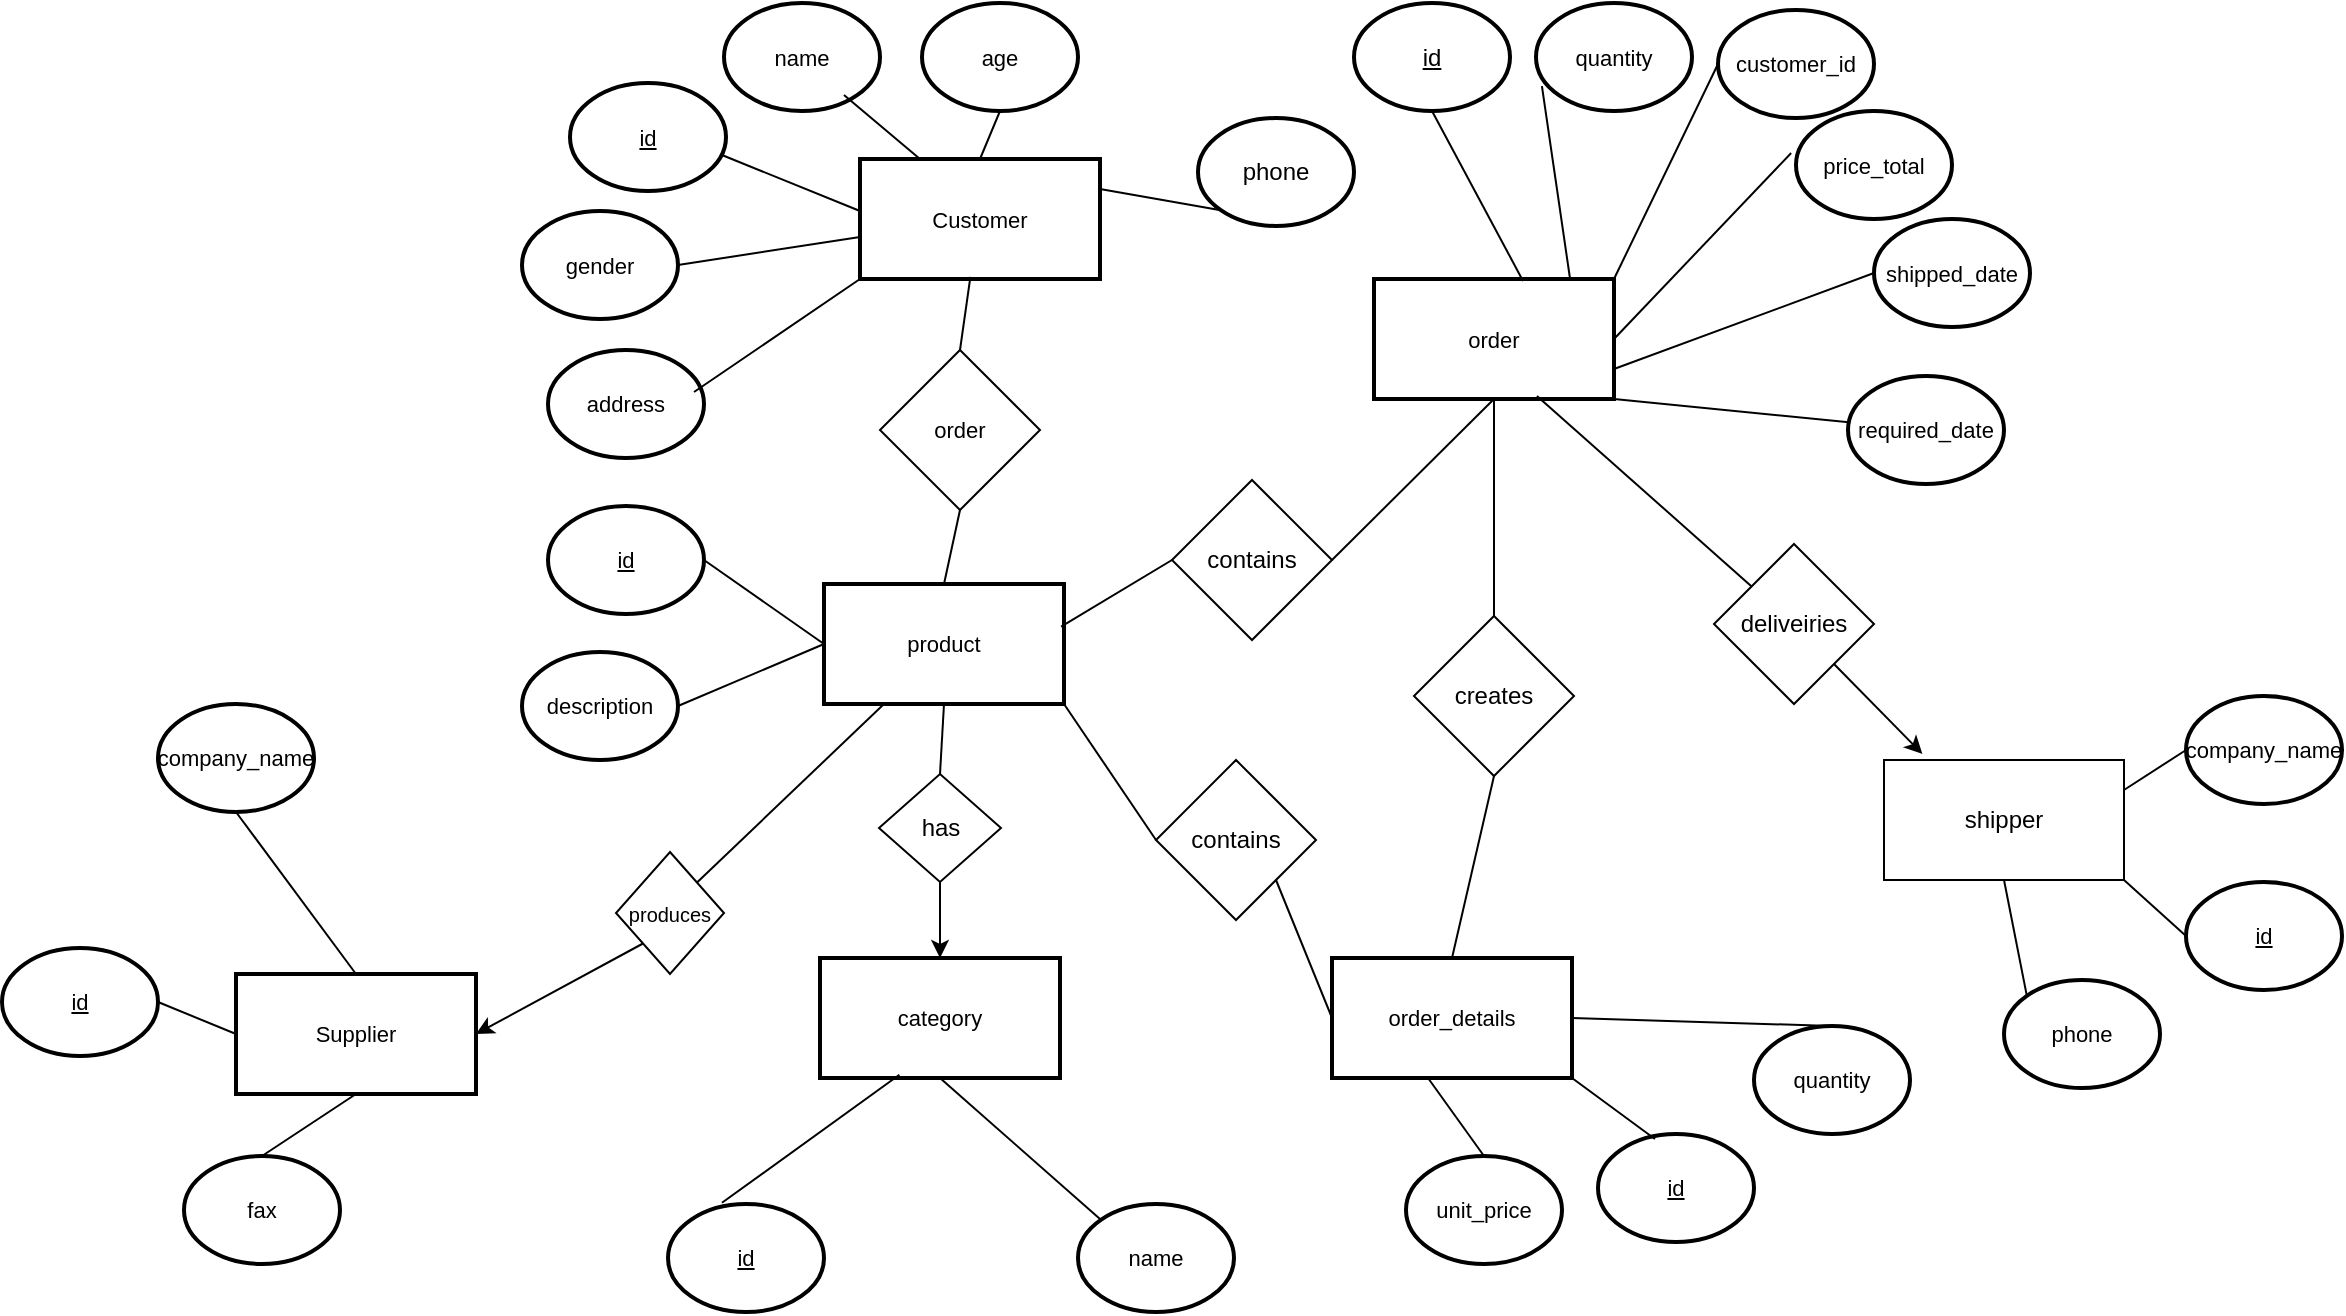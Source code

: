 <mxfile version="26.0.16">
  <diagram id="R2lEEEUBdFMjLlhIrx00" name="Page-1">
    <mxGraphModel dx="2515" dy="786" grid="1" gridSize="13" guides="1" tooltips="1" connect="1" arrows="1" fold="1" page="1" pageScale="1" pageWidth="850" pageHeight="1100" math="0" shadow="0" extFonts="Permanent Marker^https://fonts.googleapis.com/css?family=Permanent+Marker">
      <root>
        <mxCell id="0" />
        <mxCell id="1" parent="0" />
        <mxCell id="cmOm1PKUMlEA9yqi15UK-2" value="Customer" style="rounded=0;whiteSpace=wrap;html=1;strokeWidth=2;fontSize=11;" parent="1" vertex="1">
          <mxGeometry x="325" y="281.5" width="120" height="60" as="geometry" />
        </mxCell>
        <mxCell id="cmOm1PKUMlEA9yqi15UK-5" value="age" style="ellipse;whiteSpace=wrap;html=1;strokeWidth=2;perimeterSpacing=0;fontSize=11;" parent="1" vertex="1">
          <mxGeometry x="356" y="203.5" width="78" height="54" as="geometry" />
        </mxCell>
        <mxCell id="cmOm1PKUMlEA9yqi15UK-7" value="&lt;u&gt;id&lt;/u&gt;" style="ellipse;whiteSpace=wrap;html=1;strokeWidth=2;perimeterSpacing=0;fontSize=11;" parent="1" vertex="1">
          <mxGeometry x="180" y="243.5" width="78" height="54" as="geometry" />
        </mxCell>
        <mxCell id="cmOm1PKUMlEA9yqi15UK-8" value="name" style="ellipse;whiteSpace=wrap;html=1;strokeWidth=2;perimeterSpacing=0;fontSize=11;" parent="1" vertex="1">
          <mxGeometry x="257" y="203.5" width="78" height="54" as="geometry" />
        </mxCell>
        <mxCell id="cmOm1PKUMlEA9yqi15UK-9" value="gender" style="ellipse;whiteSpace=wrap;html=1;strokeWidth=2;perimeterSpacing=0;fontSize=11;" parent="1" vertex="1">
          <mxGeometry x="156" y="307.5" width="78" height="54" as="geometry" />
        </mxCell>
        <mxCell id="cmOm1PKUMlEA9yqi15UK-10" value="phone" style="ellipse;whiteSpace=wrap;html=1;strokeWidth=2;perimeterSpacing=0;" parent="1" vertex="1">
          <mxGeometry x="494" y="261" width="78" height="54" as="geometry" />
        </mxCell>
        <mxCell id="cmOm1PKUMlEA9yqi15UK-11" value="address" style="ellipse;whiteSpace=wrap;html=1;strokeWidth=2;perimeterSpacing=0;fontSize=11;" parent="1" vertex="1">
          <mxGeometry x="169" y="377" width="78" height="54" as="geometry" />
        </mxCell>
        <mxCell id="cmOm1PKUMlEA9yqi15UK-13" value="" style="endArrow=none;html=1;rounded=0;exitX=0.936;exitY=0.389;exitDx=0;exitDy=0;entryX=0;entryY=1;entryDx=0;entryDy=0;fontSize=11;exitPerimeter=0;" parent="1" source="cmOm1PKUMlEA9yqi15UK-11" target="cmOm1PKUMlEA9yqi15UK-2" edge="1">
          <mxGeometry width="50" height="50" relative="1" as="geometry">
            <mxPoint x="228" y="370.5" as="sourcePoint" />
            <mxPoint x="466" y="255.5" as="targetPoint" />
          </mxGeometry>
        </mxCell>
        <mxCell id="cmOm1PKUMlEA9yqi15UK-14" value="" style="endArrow=none;html=1;rounded=0;exitX=0.974;exitY=0.667;exitDx=0;exitDy=0;exitPerimeter=0;fontSize=11;" parent="1" source="cmOm1PKUMlEA9yqi15UK-7" edge="1">
          <mxGeometry width="50" height="50" relative="1" as="geometry">
            <mxPoint x="195" y="398.5" as="sourcePoint" />
            <mxPoint x="325" y="307.5" as="targetPoint" />
          </mxGeometry>
        </mxCell>
        <mxCell id="cmOm1PKUMlEA9yqi15UK-15" value="" style="endArrow=none;html=1;rounded=0;exitX=0.769;exitY=0.852;exitDx=0;exitDy=0;exitPerimeter=0;entryX=0.25;entryY=0;entryDx=0;entryDy=0;fontSize=11;" parent="1" source="cmOm1PKUMlEA9yqi15UK-8" target="cmOm1PKUMlEA9yqi15UK-2" edge="1">
          <mxGeometry width="50" height="50" relative="1" as="geometry">
            <mxPoint x="232" y="276.5" as="sourcePoint" />
            <mxPoint x="338" y="320.5" as="targetPoint" />
          </mxGeometry>
        </mxCell>
        <mxCell id="cmOm1PKUMlEA9yqi15UK-16" value="" style="endArrow=none;html=1;rounded=0;exitX=0.5;exitY=1;exitDx=0;exitDy=0;entryX=0.5;entryY=0;entryDx=0;entryDy=0;fontSize=11;" parent="1" source="cmOm1PKUMlEA9yqi15UK-5" target="cmOm1PKUMlEA9yqi15UK-2" edge="1">
          <mxGeometry width="50" height="50" relative="1" as="geometry">
            <mxPoint x="245" y="289.5" as="sourcePoint" />
            <mxPoint x="351" y="333.5" as="targetPoint" />
          </mxGeometry>
        </mxCell>
        <mxCell id="cmOm1PKUMlEA9yqi15UK-17" value="" style="endArrow=none;html=1;rounded=0;exitX=0;exitY=1;exitDx=0;exitDy=0;entryX=1;entryY=0.25;entryDx=0;entryDy=0;fontSize=11;" parent="1" source="cmOm1PKUMlEA9yqi15UK-10" target="cmOm1PKUMlEA9yqi15UK-2" edge="1">
          <mxGeometry width="50" height="50" relative="1" as="geometry">
            <mxPoint x="258" y="302.5" as="sourcePoint" />
            <mxPoint x="364" y="346.5" as="targetPoint" />
          </mxGeometry>
        </mxCell>
        <mxCell id="cmOm1PKUMlEA9yqi15UK-18" value="" style="endArrow=none;html=1;rounded=0;exitX=1;exitY=0.5;exitDx=0;exitDy=0;fontSize=11;" parent="1" source="cmOm1PKUMlEA9yqi15UK-9" edge="1">
          <mxGeometry width="50" height="50" relative="1" as="geometry">
            <mxPoint x="271" y="315.5" as="sourcePoint" />
            <mxPoint x="325" y="320.5" as="targetPoint" />
          </mxGeometry>
        </mxCell>
        <mxCell id="cmOm1PKUMlEA9yqi15UK-19" value="product" style="rounded=0;whiteSpace=wrap;html=1;strokeWidth=2;fontSize=11;" parent="1" vertex="1">
          <mxGeometry x="307" y="494" width="120" height="60" as="geometry" />
        </mxCell>
        <mxCell id="cmOm1PKUMlEA9yqi15UK-46" value="&lt;u&gt;id&lt;/u&gt;" style="ellipse;whiteSpace=wrap;html=1;strokeWidth=2;perimeterSpacing=0;fontSize=11;" parent="1" vertex="1">
          <mxGeometry x="169" y="455" width="78" height="54" as="geometry" />
        </mxCell>
        <mxCell id="cmOm1PKUMlEA9yqi15UK-47" value="description" style="ellipse;whiteSpace=wrap;html=1;strokeWidth=2;perimeterSpacing=0;fontSize=11;" parent="1" vertex="1">
          <mxGeometry x="156" y="528" width="78" height="54" as="geometry" />
        </mxCell>
        <mxCell id="cmOm1PKUMlEA9yqi15UK-61" value="order" style="rhombus;whiteSpace=wrap;html=1;fontSize=11;" parent="1" vertex="1">
          <mxGeometry x="335" y="377" width="80" height="80" as="geometry" />
        </mxCell>
        <mxCell id="cmOm1PKUMlEA9yqi15UK-62" value="" style="endArrow=none;html=1;rounded=0;entryX=0.46;entryY=0.983;entryDx=0;entryDy=0;entryPerimeter=0;exitX=0.5;exitY=0;exitDx=0;exitDy=0;fontSize=11;" parent="1" source="cmOm1PKUMlEA9yqi15UK-61" target="cmOm1PKUMlEA9yqi15UK-2" edge="1">
          <mxGeometry width="50" height="50" relative="1" as="geometry">
            <mxPoint x="328" y="372.5" as="sourcePoint" />
            <mxPoint x="323" y="411.5" as="targetPoint" />
          </mxGeometry>
        </mxCell>
        <mxCell id="cmOm1PKUMlEA9yqi15UK-63" value="" style="endArrow=none;html=1;rounded=0;entryX=0.5;entryY=1;entryDx=0;entryDy=0;exitX=0.5;exitY=0;exitDx=0;exitDy=0;fontSize=11;" parent="1" source="cmOm1PKUMlEA9yqi15UK-19" target="cmOm1PKUMlEA9yqi15UK-61" edge="1">
          <mxGeometry width="50" height="50" relative="1" as="geometry">
            <mxPoint x="312" y="479" as="sourcePoint" />
            <mxPoint x="362" y="429" as="targetPoint" />
          </mxGeometry>
        </mxCell>
        <mxCell id="cmOm1PKUMlEA9yqi15UK-68" value="" style="endArrow=none;html=1;rounded=0;exitX=1;exitY=0.5;exitDx=0;exitDy=0;entryX=0;entryY=0.5;entryDx=0;entryDy=0;fontSize=11;" parent="1" source="cmOm1PKUMlEA9yqi15UK-46" target="cmOm1PKUMlEA9yqi15UK-19" edge="1">
          <mxGeometry width="50" height="50" relative="1" as="geometry">
            <mxPoint x="403" y="635" as="sourcePoint" />
            <mxPoint x="453" y="585" as="targetPoint" />
          </mxGeometry>
        </mxCell>
        <mxCell id="cmOm1PKUMlEA9yqi15UK-69" value="" style="endArrow=none;html=1;rounded=0;exitX=0;exitY=0.5;exitDx=0;exitDy=0;entryX=1;entryY=0.5;entryDx=0;entryDy=0;fontSize=11;" parent="1" source="cmOm1PKUMlEA9yqi15UK-19" target="cmOm1PKUMlEA9yqi15UK-47" edge="1">
          <mxGeometry width="50" height="50" relative="1" as="geometry">
            <mxPoint x="176" y="830" as="sourcePoint" />
            <mxPoint x="196" y="788" as="targetPoint" />
          </mxGeometry>
        </mxCell>
        <mxCell id="cmOm1PKUMlEA9yqi15UK-72" value="category" style="rounded=0;whiteSpace=wrap;html=1;strokeWidth=2;fontSize=11;" parent="1" vertex="1">
          <mxGeometry x="305" y="681" width="120" height="60" as="geometry" />
        </mxCell>
        <mxCell id="cmOm1PKUMlEA9yqi15UK-73" value="has" style="rhombus;whiteSpace=wrap;html=1;direction=south;" parent="1" vertex="1">
          <mxGeometry x="334.5" y="589" width="61" height="54" as="geometry" />
        </mxCell>
        <mxCell id="cmOm1PKUMlEA9yqi15UK-79" value="order" style="rounded=0;whiteSpace=wrap;html=1;strokeWidth=2;fontSize=11;" parent="1" vertex="1">
          <mxGeometry x="582" y="341.5" width="120" height="60" as="geometry" />
        </mxCell>
        <mxCell id="cmOm1PKUMlEA9yqi15UK-80" value="contains" style="rhombus;whiteSpace=wrap;html=1;" parent="1" vertex="1">
          <mxGeometry x="481" y="442" width="80" height="80" as="geometry" />
        </mxCell>
        <mxCell id="cmOm1PKUMlEA9yqi15UK-81" value="" style="endArrow=none;html=1;rounded=0;entryX=0.5;entryY=1;entryDx=0;entryDy=0;exitX=1;exitY=0.5;exitDx=0;exitDy=0;" parent="1" source="cmOm1PKUMlEA9yqi15UK-80" target="cmOm1PKUMlEA9yqi15UK-79" edge="1">
          <mxGeometry width="50" height="50" relative="1" as="geometry">
            <mxPoint x="637" y="557" as="sourcePoint" />
            <mxPoint x="687" y="507" as="targetPoint" />
          </mxGeometry>
        </mxCell>
        <mxCell id="cmOm1PKUMlEA9yqi15UK-82" value="" style="endArrow=none;html=1;rounded=0;exitX=0;exitY=0.5;exitDx=0;exitDy=0;entryX=0.988;entryY=0.355;entryDx=0;entryDy=0;entryPerimeter=0;" parent="1" source="cmOm1PKUMlEA9yqi15UK-80" target="cmOm1PKUMlEA9yqi15UK-19" edge="1">
          <mxGeometry width="50" height="50" relative="1" as="geometry">
            <mxPoint x="637" y="557" as="sourcePoint" />
            <mxPoint x="687" y="507" as="targetPoint" />
          </mxGeometry>
        </mxCell>
        <mxCell id="cmOm1PKUMlEA9yqi15UK-89" value="customer_id" style="ellipse;whiteSpace=wrap;html=1;strokeWidth=2;perimeterSpacing=0;fontSize=11;" parent="1" vertex="1">
          <mxGeometry x="754" y="207" width="78" height="54" as="geometry" />
        </mxCell>
        <mxCell id="cmOm1PKUMlEA9yqi15UK-90" value="price_total" style="ellipse;whiteSpace=wrap;html=1;strokeWidth=2;perimeterSpacing=0;fontSize=11;" parent="1" vertex="1">
          <mxGeometry x="793" y="257.5" width="78" height="54" as="geometry" />
        </mxCell>
        <mxCell id="cmOm1PKUMlEA9yqi15UK-92" value="" style="endArrow=none;html=1;rounded=0;exitX=1;exitY=0;exitDx=0;exitDy=0;entryX=0;entryY=0.5;entryDx=0;entryDy=0;" parent="1" source="cmOm1PKUMlEA9yqi15UK-79" target="cmOm1PKUMlEA9yqi15UK-89" edge="1">
          <mxGeometry width="50" height="50" relative="1" as="geometry">
            <mxPoint x="631" y="385" as="sourcePoint" />
            <mxPoint x="850" y="427" as="targetPoint" />
          </mxGeometry>
        </mxCell>
        <mxCell id="cmOm1PKUMlEA9yqi15UK-93" value="" style="endArrow=none;html=1;rounded=0;entryX=-0.031;entryY=0.389;entryDx=0;entryDy=0;entryPerimeter=0;exitX=1;exitY=0.5;exitDx=0;exitDy=0;" parent="1" source="cmOm1PKUMlEA9yqi15UK-79" target="cmOm1PKUMlEA9yqi15UK-90" edge="1">
          <mxGeometry width="50" height="50" relative="1" as="geometry">
            <mxPoint x="744" y="434" as="sourcePoint" />
            <mxPoint x="793" y="398" as="targetPoint" />
          </mxGeometry>
        </mxCell>
        <mxCell id="cmOm1PKUMlEA9yqi15UK-96" value="name" style="ellipse;whiteSpace=wrap;html=1;strokeWidth=2;perimeterSpacing=0;fontSize=11;" parent="1" vertex="1">
          <mxGeometry x="434" y="804" width="78" height="54" as="geometry" />
        </mxCell>
        <mxCell id="cmOm1PKUMlEA9yqi15UK-97" value="" style="endArrow=none;html=1;rounded=0;exitX=0;exitY=0;exitDx=0;exitDy=0;entryX=0.5;entryY=1;entryDx=0;entryDy=0;fontSize=11;" parent="1" source="cmOm1PKUMlEA9yqi15UK-96" target="cmOm1PKUMlEA9yqi15UK-72" edge="1">
          <mxGeometry width="50" height="50" relative="1" as="geometry">
            <mxPoint x="234" y="819" as="sourcePoint" />
            <mxPoint x="250" y="793" as="targetPoint" />
          </mxGeometry>
        </mxCell>
        <mxCell id="7yCO4wkSxaS4StRICMl2-3" value="&lt;u&gt;id&lt;/u&gt;" style="ellipse;whiteSpace=wrap;html=1;strokeWidth=2;perimeterSpacing=0;fontSize=11;" parent="1" vertex="1">
          <mxGeometry x="229" y="804" width="78" height="54" as="geometry" />
        </mxCell>
        <mxCell id="7yCO4wkSxaS4StRICMl2-6" value="" style="endArrow=none;html=1;rounded=0;exitX=0.346;exitY=-0.011;exitDx=0;exitDy=0;entryX=0.331;entryY=0.973;entryDx=0;entryDy=0;fontSize=11;entryPerimeter=0;exitPerimeter=0;" parent="1" source="7yCO4wkSxaS4StRICMl2-3" target="cmOm1PKUMlEA9yqi15UK-72" edge="1">
          <mxGeometry width="50" height="50" relative="1" as="geometry">
            <mxPoint x="349" y="832" as="sourcePoint" />
            <mxPoint x="263" y="806" as="targetPoint" />
          </mxGeometry>
        </mxCell>
        <mxCell id="7yCO4wkSxaS4StRICMl2-7" value="&lt;u&gt;id&lt;/u&gt;" style="ellipse;whiteSpace=wrap;html=1;strokeWidth=2;perimeterSpacing=0;" parent="1" vertex="1">
          <mxGeometry x="572" y="203.5" width="78" height="54" as="geometry" />
        </mxCell>
        <mxCell id="7yCO4wkSxaS4StRICMl2-8" value="" style="endArrow=none;html=1;rounded=0;entryX=0.5;entryY=1;entryDx=0;entryDy=0;exitX=0.621;exitY=0.016;exitDx=0;exitDy=0;exitPerimeter=0;" parent="1" source="cmOm1PKUMlEA9yqi15UK-79" target="7yCO4wkSxaS4StRICMl2-7" edge="1">
          <mxGeometry width="50" height="50" relative="1" as="geometry">
            <mxPoint x="744" y="434" as="sourcePoint" />
            <mxPoint x="793" y="398" as="targetPoint" />
          </mxGeometry>
        </mxCell>
        <mxCell id="fqGoL595c19xHA2UXv6J-1" value="Supplier" style="rounded=0;whiteSpace=wrap;html=1;strokeWidth=2;fontSize=11;" parent="1" vertex="1">
          <mxGeometry x="13" y="689" width="120" height="60" as="geometry" />
        </mxCell>
        <mxCell id="fqGoL595c19xHA2UXv6J-2" value="company_name" style="ellipse;whiteSpace=wrap;html=1;strokeWidth=2;perimeterSpacing=0;fontSize=11;" parent="1" vertex="1">
          <mxGeometry x="-26" y="554" width="78" height="54" as="geometry" />
        </mxCell>
        <mxCell id="fqGoL595c19xHA2UXv6J-3" value="fax" style="ellipse;whiteSpace=wrap;html=1;strokeWidth=2;perimeterSpacing=0;fontSize=11;" parent="1" vertex="1">
          <mxGeometry x="-13" y="780" width="78" height="54" as="geometry" />
        </mxCell>
        <mxCell id="fqGoL595c19xHA2UXv6J-5" value="" style="endArrow=none;html=1;rounded=0;entryX=0.5;entryY=1;entryDx=0;entryDy=0;exitX=0.5;exitY=0;exitDx=0;exitDy=0;" parent="1" source="fqGoL595c19xHA2UXv6J-1" target="fqGoL595c19xHA2UXv6J-2" edge="1">
          <mxGeometry width="50" height="50" relative="1" as="geometry">
            <mxPoint x="546" y="492" as="sourcePoint" />
            <mxPoint x="596" y="442" as="targetPoint" />
            <Array as="points" />
          </mxGeometry>
        </mxCell>
        <mxCell id="fqGoL595c19xHA2UXv6J-6" value="" style="endArrow=none;html=1;rounded=0;entryX=0.5;entryY=1;entryDx=0;entryDy=0;exitX=0.5;exitY=0;exitDx=0;exitDy=0;" parent="1" source="fqGoL595c19xHA2UXv6J-3" target="fqGoL595c19xHA2UXv6J-1" edge="1">
          <mxGeometry width="50" height="50" relative="1" as="geometry">
            <mxPoint x="47" y="503" as="sourcePoint" />
            <mxPoint x="47" y="473" as="targetPoint" />
            <Array as="points" />
          </mxGeometry>
        </mxCell>
        <mxCell id="nZyKp30fJ1EnYg38XN0T-20" value="&lt;font style=&quot;font-size: 10px;&quot;&gt;produces&lt;/font&gt;" style="rhombus;whiteSpace=wrap;html=1;" vertex="1" parent="1">
          <mxGeometry x="203" y="628" width="54" height="61" as="geometry" />
        </mxCell>
        <mxCell id="nZyKp30fJ1EnYg38XN0T-26" value="required_date" style="ellipse;whiteSpace=wrap;html=1;strokeWidth=2;perimeterSpacing=0;fontSize=11;" vertex="1" parent="1">
          <mxGeometry x="819" y="390" width="78" height="54" as="geometry" />
        </mxCell>
        <mxCell id="nZyKp30fJ1EnYg38XN0T-27" value="shipped_date" style="ellipse;whiteSpace=wrap;html=1;strokeWidth=2;perimeterSpacing=0;fontSize=11;" vertex="1" parent="1">
          <mxGeometry x="832" y="311.5" width="78" height="54" as="geometry" />
        </mxCell>
        <mxCell id="nZyKp30fJ1EnYg38XN0T-29" value="" style="endArrow=none;html=1;rounded=0;entryX=0;entryY=0.5;entryDx=0;entryDy=0;exitX=1;exitY=0.75;exitDx=0;exitDy=0;" edge="1" parent="1" source="cmOm1PKUMlEA9yqi15UK-79" target="nZyKp30fJ1EnYg38XN0T-27">
          <mxGeometry width="50" height="50" relative="1" as="geometry">
            <mxPoint x="731" y="403" as="sourcePoint" />
            <mxPoint x="843" y="508" as="targetPoint" />
          </mxGeometry>
        </mxCell>
        <mxCell id="nZyKp30fJ1EnYg38XN0T-31" value="" style="endArrow=none;html=1;rounded=0;exitX=1;exitY=1;exitDx=0;exitDy=0;" edge="1" parent="1" source="cmOm1PKUMlEA9yqi15UK-79" target="nZyKp30fJ1EnYg38XN0T-26">
          <mxGeometry width="50" height="50" relative="1" as="geometry">
            <mxPoint x="783" y="440" as="sourcePoint" />
            <mxPoint x="869" y="534" as="targetPoint" />
          </mxGeometry>
        </mxCell>
        <mxCell id="nZyKp30fJ1EnYg38XN0T-32" value="quantity" style="ellipse;whiteSpace=wrap;html=1;strokeWidth=2;perimeterSpacing=0;fontSize=11;" vertex="1" parent="1">
          <mxGeometry x="663" y="203.5" width="78" height="54" as="geometry" />
        </mxCell>
        <mxCell id="nZyKp30fJ1EnYg38XN0T-33" value="" style="endArrow=none;html=1;rounded=0;exitX=0.817;exitY=0;exitDx=0;exitDy=0;entryX=0.038;entryY=0.769;entryDx=0;entryDy=0;exitPerimeter=0;entryPerimeter=0;" edge="1" parent="1" source="cmOm1PKUMlEA9yqi15UK-79" target="nZyKp30fJ1EnYg38XN0T-32">
          <mxGeometry width="50" height="50" relative="1" as="geometry">
            <mxPoint x="757" y="384" as="sourcePoint" />
            <mxPoint x="845" y="376" as="targetPoint" />
          </mxGeometry>
        </mxCell>
        <mxCell id="nZyKp30fJ1EnYg38XN0T-34" value="order_details" style="rounded=0;whiteSpace=wrap;html=1;strokeWidth=2;fontSize=11;" vertex="1" parent="1">
          <mxGeometry x="561" y="681" width="120" height="60" as="geometry" />
        </mxCell>
        <mxCell id="nZyKp30fJ1EnYg38XN0T-39" value="" style="endArrow=none;html=1;rounded=0;entryX=0.25;entryY=1;entryDx=0;entryDy=0;exitX=1;exitY=0;exitDx=0;exitDy=0;" edge="1" parent="1" source="nZyKp30fJ1EnYg38XN0T-20" target="cmOm1PKUMlEA9yqi15UK-19">
          <mxGeometry width="50" height="50" relative="1" as="geometry">
            <mxPoint x="468" y="635" as="sourcePoint" />
            <mxPoint x="518" y="585" as="targetPoint" />
          </mxGeometry>
        </mxCell>
        <mxCell id="nZyKp30fJ1EnYg38XN0T-41" value="" style="endArrow=none;html=1;rounded=0;entryX=0.5;entryY=1;entryDx=0;entryDy=0;exitX=0;exitY=0.5;exitDx=0;exitDy=0;" edge="1" parent="1" source="cmOm1PKUMlEA9yqi15UK-73" target="cmOm1PKUMlEA9yqi15UK-19">
          <mxGeometry width="50" height="50" relative="1" as="geometry">
            <mxPoint x="257" y="656" as="sourcePoint" />
            <mxPoint x="350" y="567" as="targetPoint" />
          </mxGeometry>
        </mxCell>
        <mxCell id="nZyKp30fJ1EnYg38XN0T-42" value="creates" style="rhombus;whiteSpace=wrap;html=1;" vertex="1" parent="1">
          <mxGeometry x="602" y="510" width="80" height="80" as="geometry" />
        </mxCell>
        <mxCell id="nZyKp30fJ1EnYg38XN0T-43" value="" style="endArrow=none;html=1;rounded=0;entryX=0.5;entryY=1;entryDx=0;entryDy=0;exitX=0.5;exitY=0;exitDx=0;exitDy=0;" edge="1" parent="1" source="nZyKp30fJ1EnYg38XN0T-42" target="cmOm1PKUMlEA9yqi15UK-79">
          <mxGeometry width="50" height="50" relative="1" as="geometry">
            <mxPoint x="468" y="544" as="sourcePoint" />
            <mxPoint x="518" y="494" as="targetPoint" />
          </mxGeometry>
        </mxCell>
        <mxCell id="nZyKp30fJ1EnYg38XN0T-44" value="" style="endArrow=none;html=1;rounded=0;entryX=0.5;entryY=0;entryDx=0;entryDy=0;exitX=0.5;exitY=1;exitDx=0;exitDy=0;" edge="1" parent="1" source="nZyKp30fJ1EnYg38XN0T-42" target="nZyKp30fJ1EnYg38XN0T-34">
          <mxGeometry width="50" height="50" relative="1" as="geometry">
            <mxPoint x="664" y="494" as="sourcePoint" />
            <mxPoint x="684" y="435" as="targetPoint" />
          </mxGeometry>
        </mxCell>
        <mxCell id="nZyKp30fJ1EnYg38XN0T-48" value="quantity" style="ellipse;whiteSpace=wrap;html=1;strokeWidth=2;perimeterSpacing=0;fontSize=11;" vertex="1" parent="1">
          <mxGeometry x="772" y="715" width="78" height="54" as="geometry" />
        </mxCell>
        <mxCell id="nZyKp30fJ1EnYg38XN0T-49" value="unit_price" style="ellipse;whiteSpace=wrap;html=1;strokeWidth=2;perimeterSpacing=0;fontSize=11;" vertex="1" parent="1">
          <mxGeometry x="598" y="780" width="78" height="54" as="geometry" />
        </mxCell>
        <mxCell id="nZyKp30fJ1EnYg38XN0T-50" value="" style="endArrow=none;html=1;rounded=0;entryX=0.5;entryY=0;entryDx=0;entryDy=0;exitX=1;exitY=0.5;exitDx=0;exitDy=0;" edge="1" parent="1" source="nZyKp30fJ1EnYg38XN0T-34" target="nZyKp30fJ1EnYg38XN0T-48">
          <mxGeometry width="50" height="50" relative="1" as="geometry">
            <mxPoint x="676" y="574" as="sourcePoint" />
            <mxPoint x="655" y="634" as="targetPoint" />
          </mxGeometry>
        </mxCell>
        <mxCell id="nZyKp30fJ1EnYg38XN0T-52" value="" style="endArrow=none;html=1;rounded=0;entryX=0.5;entryY=0;entryDx=0;entryDy=0;exitX=0.4;exitY=1;exitDx=0;exitDy=0;exitPerimeter=0;" edge="1" parent="1" source="nZyKp30fJ1EnYg38XN0T-34" target="nZyKp30fJ1EnYg38XN0T-49">
          <mxGeometry width="50" height="50" relative="1" as="geometry">
            <mxPoint x="715" y="664" as="sourcePoint" />
            <mxPoint x="793" y="702" as="targetPoint" />
          </mxGeometry>
        </mxCell>
        <mxCell id="nZyKp30fJ1EnYg38XN0T-53" value="contains" style="rhombus;whiteSpace=wrap;html=1;" vertex="1" parent="1">
          <mxGeometry x="473" y="582" width="80" height="80" as="geometry" />
        </mxCell>
        <mxCell id="nZyKp30fJ1EnYg38XN0T-54" value="" style="endArrow=none;html=1;rounded=0;exitX=0;exitY=0.5;exitDx=0;exitDy=0;entryX=1;entryY=1;entryDx=0;entryDy=0;" edge="1" parent="1" source="nZyKp30fJ1EnYg38XN0T-53" target="cmOm1PKUMlEA9yqi15UK-19">
          <mxGeometry width="50" height="50" relative="1" as="geometry">
            <mxPoint x="494" y="495" as="sourcePoint" />
            <mxPoint x="439" y="528" as="targetPoint" />
          </mxGeometry>
        </mxCell>
        <mxCell id="nZyKp30fJ1EnYg38XN0T-55" value="" style="endArrow=none;html=1;rounded=0;exitX=1;exitY=1;exitDx=0;exitDy=0;entryX=0;entryY=0.5;entryDx=0;entryDy=0;" edge="1" parent="1" source="nZyKp30fJ1EnYg38XN0T-53" target="nZyKp30fJ1EnYg38XN0T-34">
          <mxGeometry width="50" height="50" relative="1" as="geometry">
            <mxPoint x="486" y="601" as="sourcePoint" />
            <mxPoint x="440" y="567" as="targetPoint" />
          </mxGeometry>
        </mxCell>
        <mxCell id="nZyKp30fJ1EnYg38XN0T-56" value="" style="endArrow=classic;html=1;rounded=0;exitX=1;exitY=0.5;exitDx=0;exitDy=0;entryX=0.5;entryY=0;entryDx=0;entryDy=0;" edge="1" parent="1" source="cmOm1PKUMlEA9yqi15UK-73" target="cmOm1PKUMlEA9yqi15UK-72">
          <mxGeometry width="50" height="50" relative="1" as="geometry">
            <mxPoint x="455" y="687" as="sourcePoint" />
            <mxPoint x="505" y="637" as="targetPoint" />
          </mxGeometry>
        </mxCell>
        <mxCell id="nZyKp30fJ1EnYg38XN0T-57" value="" style="endArrow=classic;html=1;rounded=0;exitX=0;exitY=1;exitDx=0;exitDy=0;entryX=1;entryY=0.5;entryDx=0;entryDy=0;" edge="1" parent="1" source="nZyKp30fJ1EnYg38XN0T-20" target="fqGoL595c19xHA2UXv6J-1">
          <mxGeometry width="50" height="50" relative="1" as="geometry">
            <mxPoint x="378" y="656" as="sourcePoint" />
            <mxPoint x="378" y="694" as="targetPoint" />
          </mxGeometry>
        </mxCell>
        <mxCell id="nZyKp30fJ1EnYg38XN0T-59" value="deliveiries" style="rhombus;whiteSpace=wrap;html=1;" vertex="1" parent="1">
          <mxGeometry x="752" y="474" width="80" height="80" as="geometry" />
        </mxCell>
        <mxCell id="nZyKp30fJ1EnYg38XN0T-60" value="" style="endArrow=none;html=1;rounded=0;entryX=0.679;entryY=0.975;entryDx=0;entryDy=0;entryPerimeter=0;" edge="1" parent="1" source="nZyKp30fJ1EnYg38XN0T-59" target="cmOm1PKUMlEA9yqi15UK-79">
          <mxGeometry width="50" height="50" relative="1" as="geometry">
            <mxPoint x="685" y="494" as="sourcePoint" />
            <mxPoint x="684" y="435" as="targetPoint" />
          </mxGeometry>
        </mxCell>
        <mxCell id="nZyKp30fJ1EnYg38XN0T-62" value="shipper" style="rounded=0;whiteSpace=wrap;html=1;" vertex="1" parent="1">
          <mxGeometry x="837" y="582" width="120" height="60" as="geometry" />
        </mxCell>
        <mxCell id="nZyKp30fJ1EnYg38XN0T-65" value="" style="endArrow=classic;html=1;rounded=0;entryX=0.16;entryY=-0.05;entryDx=0;entryDy=0;entryPerimeter=0;exitX=1;exitY=1;exitDx=0;exitDy=0;" edge="1" parent="1" source="nZyKp30fJ1EnYg38XN0T-59" target="nZyKp30fJ1EnYg38XN0T-62">
          <mxGeometry width="50" height="50" relative="1" as="geometry">
            <mxPoint x="455" y="557" as="sourcePoint" />
            <mxPoint x="505" y="507" as="targetPoint" />
          </mxGeometry>
        </mxCell>
        <mxCell id="nZyKp30fJ1EnYg38XN0T-66" value="company_name" style="ellipse;whiteSpace=wrap;html=1;strokeWidth=2;perimeterSpacing=0;fontSize=11;" vertex="1" parent="1">
          <mxGeometry x="988" y="550" width="78" height="54" as="geometry" />
        </mxCell>
        <mxCell id="nZyKp30fJ1EnYg38XN0T-67" value="phone" style="ellipse;whiteSpace=wrap;html=1;strokeWidth=2;perimeterSpacing=0;fontSize=11;" vertex="1" parent="1">
          <mxGeometry x="897" y="692" width="78" height="54" as="geometry" />
        </mxCell>
        <mxCell id="nZyKp30fJ1EnYg38XN0T-69" value="" style="endArrow=none;html=1;rounded=0;entryX=0;entryY=0.5;entryDx=0;entryDy=0;exitX=1;exitY=0.25;exitDx=0;exitDy=0;" edge="1" parent="1" source="nZyKp30fJ1EnYg38XN0T-62" target="nZyKp30fJ1EnYg38XN0T-66">
          <mxGeometry width="50" height="50" relative="1" as="geometry">
            <mxPoint x="962" y="585" as="sourcePoint" />
            <mxPoint x="832" y="705" as="targetPoint" />
          </mxGeometry>
        </mxCell>
        <mxCell id="nZyKp30fJ1EnYg38XN0T-71" value="" style="endArrow=none;html=1;rounded=0;entryX=0;entryY=0;entryDx=0;entryDy=0;exitX=0.5;exitY=1;exitDx=0;exitDy=0;" edge="1" parent="1" source="nZyKp30fJ1EnYg38XN0T-62" target="nZyKp30fJ1EnYg38XN0T-67">
          <mxGeometry width="50" height="50" relative="1" as="geometry">
            <mxPoint x="758" y="677" as="sourcePoint" />
            <mxPoint x="845" y="718" as="targetPoint" />
          </mxGeometry>
        </mxCell>
        <mxCell id="nZyKp30fJ1EnYg38XN0T-72" value="&lt;u&gt;id&lt;/u&gt;" style="ellipse;whiteSpace=wrap;html=1;strokeWidth=2;perimeterSpacing=0;fontSize=11;" vertex="1" parent="1">
          <mxGeometry x="694" y="769" width="78" height="54" as="geometry" />
        </mxCell>
        <mxCell id="nZyKp30fJ1EnYg38XN0T-73" value="&lt;u&gt;id&lt;/u&gt;" style="ellipse;whiteSpace=wrap;html=1;strokeWidth=2;perimeterSpacing=0;fontSize=11;" vertex="1" parent="1">
          <mxGeometry x="988" y="643" width="78" height="54" as="geometry" />
        </mxCell>
        <mxCell id="nZyKp30fJ1EnYg38XN0T-74" value="" style="endArrow=none;html=1;rounded=0;exitX=0.365;exitY=0.046;exitDx=0;exitDy=0;entryX=1;entryY=1;entryDx=0;entryDy=0;exitPerimeter=0;" edge="1" parent="1" source="nZyKp30fJ1EnYg38XN0T-72" target="nZyKp30fJ1EnYg38XN0T-34">
          <mxGeometry width="50" height="50" relative="1" as="geometry">
            <mxPoint x="546" y="655" as="sourcePoint" />
            <mxPoint x="574" y="724" as="targetPoint" />
          </mxGeometry>
        </mxCell>
        <mxCell id="nZyKp30fJ1EnYg38XN0T-75" value="" style="endArrow=none;html=1;rounded=0;exitX=0;exitY=0.5;exitDx=0;exitDy=0;entryX=1;entryY=1;entryDx=0;entryDy=0;" edge="1" parent="1" source="nZyKp30fJ1EnYg38XN0T-73" target="nZyKp30fJ1EnYg38XN0T-62">
          <mxGeometry width="50" height="50" relative="1" as="geometry">
            <mxPoint x="735" y="784" as="sourcePoint" />
            <mxPoint x="694" y="754" as="targetPoint" />
          </mxGeometry>
        </mxCell>
        <mxCell id="nZyKp30fJ1EnYg38XN0T-77" value="&lt;u&gt;id&lt;/u&gt;" style="ellipse;whiteSpace=wrap;html=1;strokeWidth=2;perimeterSpacing=0;fontSize=11;" vertex="1" parent="1">
          <mxGeometry x="-104" y="676" width="78" height="54" as="geometry" />
        </mxCell>
        <mxCell id="nZyKp30fJ1EnYg38XN0T-78" value="" style="endArrow=none;html=1;rounded=0;entryX=1;entryY=0.5;entryDx=0;entryDy=0;exitX=0;exitY=0.5;exitDx=0;exitDy=0;" edge="1" parent="1" source="fqGoL595c19xHA2UXv6J-1" target="nZyKp30fJ1EnYg38XN0T-77">
          <mxGeometry width="50" height="50" relative="1" as="geometry">
            <mxPoint x="86" y="702" as="sourcePoint" />
            <mxPoint x="26" y="621" as="targetPoint" />
            <Array as="points" />
          </mxGeometry>
        </mxCell>
      </root>
    </mxGraphModel>
  </diagram>
</mxfile>
